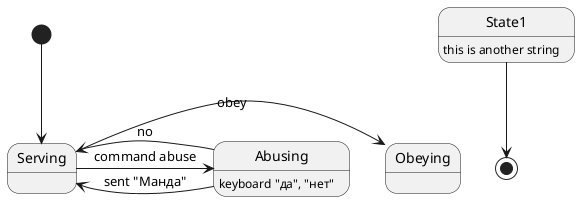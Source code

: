 @startuml

[*] --> Serving
State1 --> [*]
State1 : this is another string

Serving -> Obeying : obey

Serving -> Abusing : command abuse
Abusing : keyboard "да", "нет"
Abusing -> Serving : no
Abusing -> Serving : sent "Манда"


@enduml